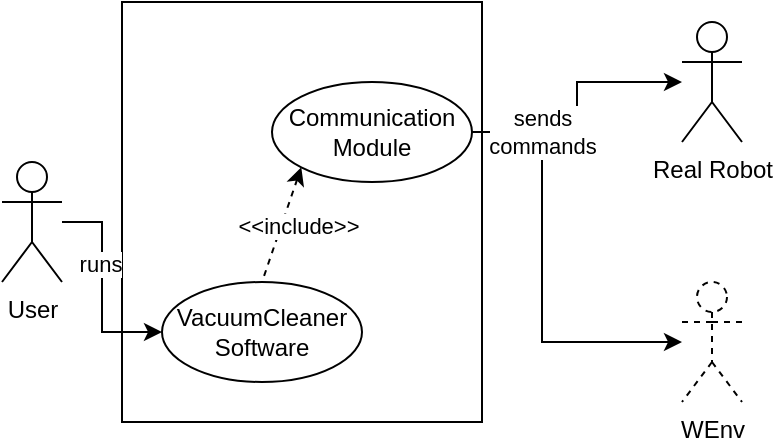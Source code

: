 <mxfile version="16.6.3" type="device"><diagram id="-WIBrIchwpck575cXvzt" name="Page-1"><mxGraphModel dx="460" dy="691" grid="1" gridSize="10" guides="1" tooltips="1" connect="1" arrows="1" fold="1" page="1" pageScale="1" pageWidth="827" pageHeight="1169" math="0" shadow="0"><root><mxCell id="0"/><mxCell id="1" parent="0"/><mxCell id="_a3C9z_TEBlxPshfjJNF-2" value="" style="rounded=0;whiteSpace=wrap;html=1;" vertex="1" parent="1"><mxGeometry x="90" y="200" width="180" height="210" as="geometry"/></mxCell><mxCell id="_a3C9z_TEBlxPshfjJNF-3" value="" style="edgeStyle=orthogonalEdgeStyle;rounded=0;orthogonalLoop=1;jettySize=auto;html=1;entryX=0;entryY=0.5;entryDx=0;entryDy=0;" edge="1" parent="1" source="_a3C9z_TEBlxPshfjJNF-1" target="_a3C9z_TEBlxPshfjJNF-4"><mxGeometry relative="1" as="geometry"><mxPoint x="140" y="310" as="targetPoint"/><Array as="points"><mxPoint x="80" y="310"/><mxPoint x="80" y="365"/></Array></mxGeometry></mxCell><mxCell id="_a3C9z_TEBlxPshfjJNF-8" value="runs" style="edgeLabel;html=1;align=center;verticalAlign=middle;resizable=0;points=[];" vertex="1" connectable="0" parent="_a3C9z_TEBlxPshfjJNF-3"><mxGeometry x="-0.141" y="-1" relative="1" as="geometry"><mxPoint y="-4" as="offset"/></mxGeometry></mxCell><mxCell id="_a3C9z_TEBlxPshfjJNF-4" value="VacuumCleaner Software" style="ellipse;whiteSpace=wrap;html=1;" vertex="1" parent="1"><mxGeometry x="110" y="340" width="100" height="50" as="geometry"/></mxCell><mxCell id="_a3C9z_TEBlxPshfjJNF-1" value="User" style="shape=umlActor;verticalLabelPosition=bottom;verticalAlign=top;html=1;outlineConnect=0;" vertex="1" parent="1"><mxGeometry x="30" y="280" width="30" height="60" as="geometry"/></mxCell><mxCell id="_a3C9z_TEBlxPshfjJNF-5" value="Communication Module" style="ellipse;whiteSpace=wrap;html=1;" vertex="1" parent="1"><mxGeometry x="165" y="240" width="100" height="50" as="geometry"/></mxCell><mxCell id="_a3C9z_TEBlxPshfjJNF-9" value="" style="endArrow=none;dashed=1;html=1;rounded=0;startArrow=classic;startFill=1;entryX=0.5;entryY=0;entryDx=0;entryDy=0;exitX=0;exitY=1;exitDx=0;exitDy=0;" edge="1" parent="1" source="_a3C9z_TEBlxPshfjJNF-5" target="_a3C9z_TEBlxPshfjJNF-4"><mxGeometry width="50" height="50" relative="1" as="geometry"><mxPoint x="150" y="410" as="sourcePoint"/><mxPoint x="200" y="360" as="targetPoint"/></mxGeometry></mxCell><mxCell id="_a3C9z_TEBlxPshfjJNF-10" value="&amp;lt;&amp;lt;include&amp;gt;&amp;gt;" style="edgeLabel;html=1;align=center;verticalAlign=middle;resizable=0;points=[];" vertex="1" connectable="0" parent="_a3C9z_TEBlxPshfjJNF-9"><mxGeometry x="-0.155" relative="1" as="geometry"><mxPoint x="6" y="5" as="offset"/></mxGeometry></mxCell><mxCell id="_a3C9z_TEBlxPshfjJNF-11" value="Real Robot" style="shape=umlActor;verticalLabelPosition=bottom;verticalAlign=top;html=1;outlineConnect=0;" vertex="1" parent="1"><mxGeometry x="370" y="210" width="30" height="60" as="geometry"/></mxCell><mxCell id="_a3C9z_TEBlxPshfjJNF-12" value="WEnv&lt;br&gt;" style="shape=umlActor;verticalLabelPosition=bottom;verticalAlign=top;html=1;outlineConnect=0;dashed=1;" vertex="1" parent="1"><mxGeometry x="370" y="340" width="30" height="60" as="geometry"/></mxCell><mxCell id="_a3C9z_TEBlxPshfjJNF-16" value="" style="endArrow=classic;html=1;rounded=0;exitX=1;exitY=0.5;exitDx=0;exitDy=0;edgeStyle=elbowEdgeStyle;" edge="1" parent="1" source="_a3C9z_TEBlxPshfjJNF-5" target="_a3C9z_TEBlxPshfjJNF-12"><mxGeometry width="50" height="50" relative="1" as="geometry"><mxPoint x="300" y="210" as="sourcePoint"/><mxPoint x="370" y="370" as="targetPoint"/><Array as="points"><mxPoint x="300" y="320"/><mxPoint x="320" y="280"/><mxPoint x="320" y="310"/></Array></mxGeometry></mxCell><mxCell id="_a3C9z_TEBlxPshfjJNF-14" value="" style="edgeStyle=orthogonalEdgeStyle;rounded=0;orthogonalLoop=1;jettySize=auto;html=1;exitX=1;exitY=0.5;exitDx=0;exitDy=0;" edge="1" parent="1" source="_a3C9z_TEBlxPshfjJNF-5" target="_a3C9z_TEBlxPshfjJNF-11"><mxGeometry relative="1" as="geometry"><mxPoint x="250" y="290" as="sourcePoint"/><mxPoint x="330" y="345.0" as="targetPoint"/></mxGeometry></mxCell><mxCell id="_a3C9z_TEBlxPshfjJNF-15" value="sends&lt;br&gt;commands" style="edgeLabel;html=1;align=center;verticalAlign=middle;resizable=0;points=[];" vertex="1" connectable="0" parent="_a3C9z_TEBlxPshfjJNF-14"><mxGeometry x="-0.141" y="-1" relative="1" as="geometry"><mxPoint x="-19" y="3" as="offset"/></mxGeometry></mxCell></root></mxGraphModel></diagram></mxfile>